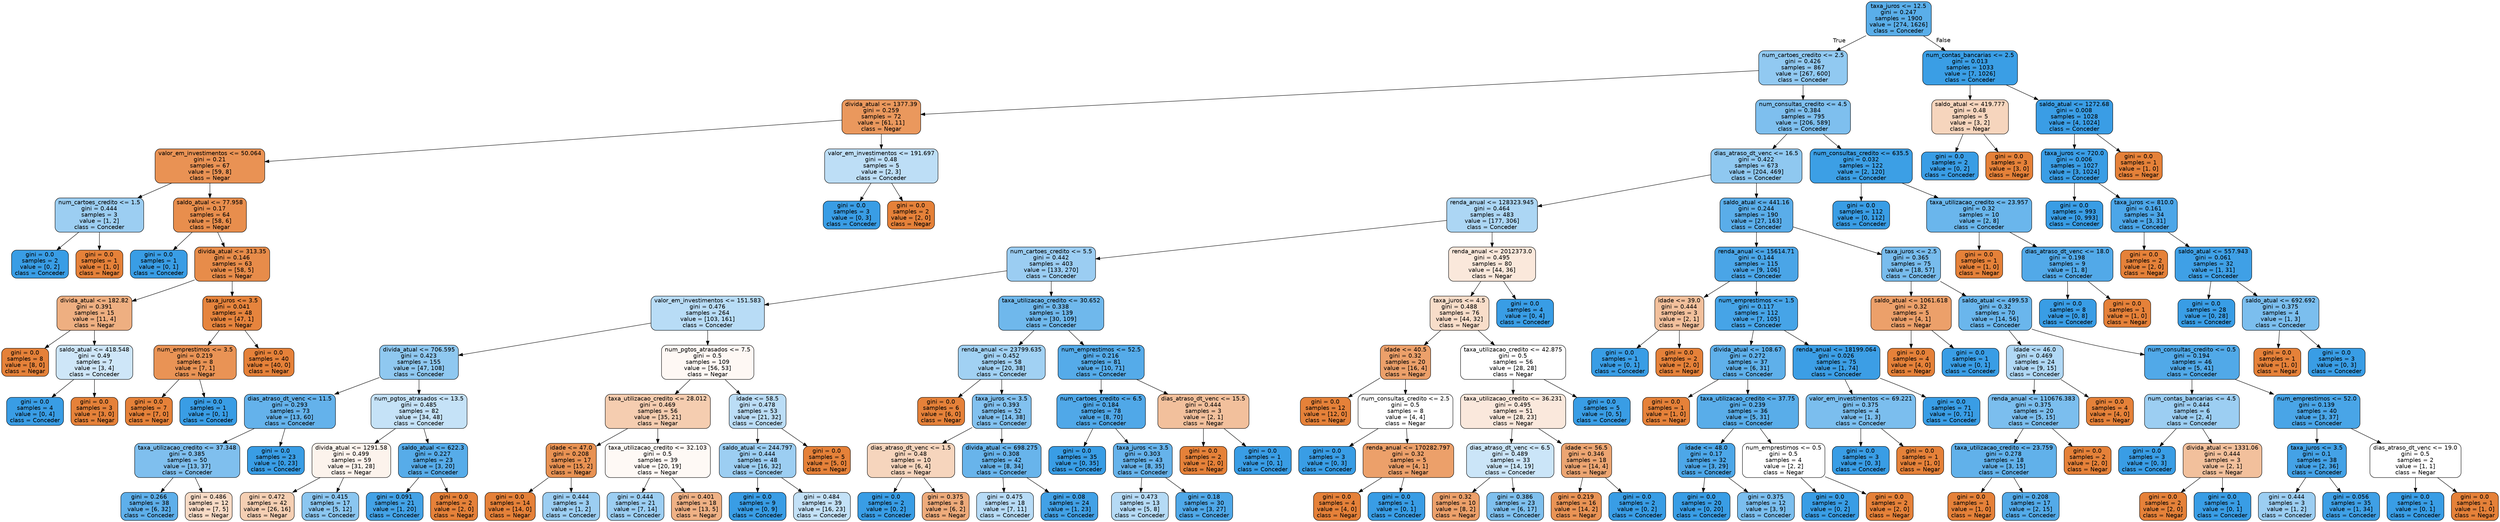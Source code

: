 digraph Tree {
node [shape=box, style="filled, rounded", color="black", fontname=helvetica] ;
edge [fontname=helvetica] ;
0 [label="taxa_juros <= 12.5\ngini = 0.247\nsamples = 1900\nvalue = [274, 1626]\nclass = Conceder", fillcolor="#5aaee9"] ;
1 [label="num_cartoes_credito <= 2.5\ngini = 0.426\nsamples = 867\nvalue = [267, 600]\nclass = Conceder", fillcolor="#91c9f1"] ;
0 -> 1 [labeldistance=2.5, labelangle=45, headlabel="True"] ;
2 [label="divida_atual <= 1377.39\ngini = 0.259\nsamples = 72\nvalue = [61, 11]\nclass = Negar", fillcolor="#ea985d"] ;
1 -> 2 ;
3 [label="valor_em_investimentos <= 50.064\ngini = 0.21\nsamples = 67\nvalue = [59, 8]\nclass = Negar", fillcolor="#e99254"] ;
2 -> 3 ;
4 [label="num_cartoes_credito <= 1.5\ngini = 0.444\nsamples = 3\nvalue = [1, 2]\nclass = Conceder", fillcolor="#9ccef2"] ;
3 -> 4 ;
5 [label="gini = 0.0\nsamples = 2\nvalue = [0, 2]\nclass = Conceder", fillcolor="#399de5"] ;
4 -> 5 ;
6 [label="gini = 0.0\nsamples = 1\nvalue = [1, 0]\nclass = Negar", fillcolor="#e58139"] ;
4 -> 6 ;
7 [label="saldo_atual <= 77.958\ngini = 0.17\nsamples = 64\nvalue = [58, 6]\nclass = Negar", fillcolor="#e88e4d"] ;
3 -> 7 ;
8 [label="gini = 0.0\nsamples = 1\nvalue = [0, 1]\nclass = Conceder", fillcolor="#399de5"] ;
7 -> 8 ;
9 [label="divida_atual <= 313.35\ngini = 0.146\nsamples = 63\nvalue = [58, 5]\nclass = Negar", fillcolor="#e78c4a"] ;
7 -> 9 ;
10 [label="divida_atual <= 182.82\ngini = 0.391\nsamples = 15\nvalue = [11, 4]\nclass = Negar", fillcolor="#eeaf81"] ;
9 -> 10 ;
11 [label="gini = 0.0\nsamples = 8\nvalue = [8, 0]\nclass = Negar", fillcolor="#e58139"] ;
10 -> 11 ;
12 [label="saldo_atual <= 418.548\ngini = 0.49\nsamples = 7\nvalue = [3, 4]\nclass = Conceder", fillcolor="#cee6f8"] ;
10 -> 12 ;
13 [label="gini = 0.0\nsamples = 4\nvalue = [0, 4]\nclass = Conceder", fillcolor="#399de5"] ;
12 -> 13 ;
14 [label="gini = 0.0\nsamples = 3\nvalue = [3, 0]\nclass = Negar", fillcolor="#e58139"] ;
12 -> 14 ;
15 [label="taxa_juros <= 3.5\ngini = 0.041\nsamples = 48\nvalue = [47, 1]\nclass = Negar", fillcolor="#e6843d"] ;
9 -> 15 ;
16 [label="num_emprestimos <= 3.5\ngini = 0.219\nsamples = 8\nvalue = [7, 1]\nclass = Negar", fillcolor="#e99355"] ;
15 -> 16 ;
17 [label="gini = 0.0\nsamples = 7\nvalue = [7, 0]\nclass = Negar", fillcolor="#e58139"] ;
16 -> 17 ;
18 [label="gini = 0.0\nsamples = 1\nvalue = [0, 1]\nclass = Conceder", fillcolor="#399de5"] ;
16 -> 18 ;
19 [label="gini = 0.0\nsamples = 40\nvalue = [40, 0]\nclass = Negar", fillcolor="#e58139"] ;
15 -> 19 ;
20 [label="valor_em_investimentos <= 191.697\ngini = 0.48\nsamples = 5\nvalue = [2, 3]\nclass = Conceder", fillcolor="#bddef6"] ;
2 -> 20 ;
21 [label="gini = 0.0\nsamples = 3\nvalue = [0, 3]\nclass = Conceder", fillcolor="#399de5"] ;
20 -> 21 ;
22 [label="gini = 0.0\nsamples = 2\nvalue = [2, 0]\nclass = Negar", fillcolor="#e58139"] ;
20 -> 22 ;
23 [label="num_consultas_credito <= 4.5\ngini = 0.384\nsamples = 795\nvalue = [206, 589]\nclass = Conceder", fillcolor="#7ebfee"] ;
1 -> 23 ;
24 [label="dias_atraso_dt_venc <= 16.5\ngini = 0.422\nsamples = 673\nvalue = [204, 469]\nclass = Conceder", fillcolor="#8fc8f0"] ;
23 -> 24 ;
25 [label="renda_anual <= 128323.945\ngini = 0.464\nsamples = 483\nvalue = [177, 306]\nclass = Conceder", fillcolor="#acd6f4"] ;
24 -> 25 ;
26 [label="num_cartoes_credito <= 5.5\ngini = 0.442\nsamples = 403\nvalue = [133, 270]\nclass = Conceder", fillcolor="#9bcdf2"] ;
25 -> 26 ;
27 [label="valor_em_investimentos <= 151.583\ngini = 0.476\nsamples = 264\nvalue = [103, 161]\nclass = Conceder", fillcolor="#b8dcf6"] ;
26 -> 27 ;
28 [label="divida_atual <= 706.595\ngini = 0.423\nsamples = 155\nvalue = [47, 108]\nclass = Conceder", fillcolor="#8fc8f0"] ;
27 -> 28 ;
29 [label="dias_atraso_dt_venc <= 11.5\ngini = 0.293\nsamples = 73\nvalue = [13, 60]\nclass = Conceder", fillcolor="#64b2eb"] ;
28 -> 29 ;
30 [label="taxa_utilizacao_credito <= 37.348\ngini = 0.385\nsamples = 50\nvalue = [13, 37]\nclass = Conceder", fillcolor="#7fbfee"] ;
29 -> 30 ;
31 [label="gini = 0.266\nsamples = 38\nvalue = [6, 32]\nclass = Conceder", fillcolor="#5eafea"] ;
30 -> 31 ;
32 [label="gini = 0.486\nsamples = 12\nvalue = [7, 5]\nclass = Negar", fillcolor="#f8dbc6"] ;
30 -> 32 ;
33 [label="gini = 0.0\nsamples = 23\nvalue = [0, 23]\nclass = Conceder", fillcolor="#399de5"] ;
29 -> 33 ;
34 [label="num_pgtos_atrasados <= 13.5\ngini = 0.485\nsamples = 82\nvalue = [34, 48]\nclass = Conceder", fillcolor="#c5e2f7"] ;
28 -> 34 ;
35 [label="divida_atual <= 1291.58\ngini = 0.499\nsamples = 59\nvalue = [31, 28]\nclass = Negar", fillcolor="#fcf3ec"] ;
34 -> 35 ;
36 [label="gini = 0.472\nsamples = 42\nvalue = [26, 16]\nclass = Negar", fillcolor="#f5cfb3"] ;
35 -> 36 ;
37 [label="gini = 0.415\nsamples = 17\nvalue = [5, 12]\nclass = Conceder", fillcolor="#8bc6f0"] ;
35 -> 37 ;
38 [label="saldo_atual <= 622.3\ngini = 0.227\nsamples = 23\nvalue = [3, 20]\nclass = Conceder", fillcolor="#57ace9"] ;
34 -> 38 ;
39 [label="gini = 0.091\nsamples = 21\nvalue = [1, 20]\nclass = Conceder", fillcolor="#43a2e6"] ;
38 -> 39 ;
40 [label="gini = 0.0\nsamples = 2\nvalue = [2, 0]\nclass = Negar", fillcolor="#e58139"] ;
38 -> 40 ;
41 [label="num_pgtos_atrasados <= 7.5\ngini = 0.5\nsamples = 109\nvalue = [56, 53]\nclass = Negar", fillcolor="#fef8f4"] ;
27 -> 41 ;
42 [label="taxa_utilizacao_credito <= 28.012\ngini = 0.469\nsamples = 56\nvalue = [35, 21]\nclass = Negar", fillcolor="#f5cdb0"] ;
41 -> 42 ;
43 [label="idade <= 47.0\ngini = 0.208\nsamples = 17\nvalue = [15, 2]\nclass = Negar", fillcolor="#e89253"] ;
42 -> 43 ;
44 [label="gini = 0.0\nsamples = 14\nvalue = [14, 0]\nclass = Negar", fillcolor="#e58139"] ;
43 -> 44 ;
45 [label="gini = 0.444\nsamples = 3\nvalue = [1, 2]\nclass = Conceder", fillcolor="#9ccef2"] ;
43 -> 45 ;
46 [label="taxa_utilizacao_credito <= 32.103\ngini = 0.5\nsamples = 39\nvalue = [20, 19]\nclass = Negar", fillcolor="#fef9f5"] ;
42 -> 46 ;
47 [label="gini = 0.444\nsamples = 21\nvalue = [7, 14]\nclass = Conceder", fillcolor="#9ccef2"] ;
46 -> 47 ;
48 [label="gini = 0.401\nsamples = 18\nvalue = [13, 5]\nclass = Negar", fillcolor="#efb185"] ;
46 -> 48 ;
49 [label="idade <= 58.5\ngini = 0.478\nsamples = 53\nvalue = [21, 32]\nclass = Conceder", fillcolor="#bbddf6"] ;
41 -> 49 ;
50 [label="saldo_atual <= 244.797\ngini = 0.444\nsamples = 48\nvalue = [16, 32]\nclass = Conceder", fillcolor="#9ccef2"] ;
49 -> 50 ;
51 [label="gini = 0.0\nsamples = 9\nvalue = [0, 9]\nclass = Conceder", fillcolor="#399de5"] ;
50 -> 51 ;
52 [label="gini = 0.484\nsamples = 39\nvalue = [16, 23]\nclass = Conceder", fillcolor="#c3e1f7"] ;
50 -> 52 ;
53 [label="gini = 0.0\nsamples = 5\nvalue = [5, 0]\nclass = Negar", fillcolor="#e58139"] ;
49 -> 53 ;
54 [label="taxa_utilizacao_credito <= 30.652\ngini = 0.338\nsamples = 139\nvalue = [30, 109]\nclass = Conceder", fillcolor="#6fb8ec"] ;
26 -> 54 ;
55 [label="renda_anual <= 23799.635\ngini = 0.452\nsamples = 58\nvalue = [20, 38]\nclass = Conceder", fillcolor="#a1d1f3"] ;
54 -> 55 ;
56 [label="gini = 0.0\nsamples = 6\nvalue = [6, 0]\nclass = Negar", fillcolor="#e58139"] ;
55 -> 56 ;
57 [label="taxa_juros <= 3.5\ngini = 0.393\nsamples = 52\nvalue = [14, 38]\nclass = Conceder", fillcolor="#82c1ef"] ;
55 -> 57 ;
58 [label="dias_atraso_dt_venc <= 1.5\ngini = 0.48\nsamples = 10\nvalue = [6, 4]\nclass = Negar", fillcolor="#f6d5bd"] ;
57 -> 58 ;
59 [label="gini = 0.0\nsamples = 2\nvalue = [0, 2]\nclass = Conceder", fillcolor="#399de5"] ;
58 -> 59 ;
60 [label="gini = 0.375\nsamples = 8\nvalue = [6, 2]\nclass = Negar", fillcolor="#eeab7b"] ;
58 -> 60 ;
61 [label="divida_atual <= 698.275\ngini = 0.308\nsamples = 42\nvalue = [8, 34]\nclass = Conceder", fillcolor="#68b4eb"] ;
57 -> 61 ;
62 [label="gini = 0.475\nsamples = 18\nvalue = [7, 11]\nclass = Conceder", fillcolor="#b7dbf6"] ;
61 -> 62 ;
63 [label="gini = 0.08\nsamples = 24\nvalue = [1, 23]\nclass = Conceder", fillcolor="#42a1e6"] ;
61 -> 63 ;
64 [label="num_emprestimos <= 52.5\ngini = 0.216\nsamples = 81\nvalue = [10, 71]\nclass = Conceder", fillcolor="#55abe9"] ;
54 -> 64 ;
65 [label="num_cartoes_credito <= 6.5\ngini = 0.184\nsamples = 78\nvalue = [8, 70]\nclass = Conceder", fillcolor="#50a8e8"] ;
64 -> 65 ;
66 [label="gini = 0.0\nsamples = 35\nvalue = [0, 35]\nclass = Conceder", fillcolor="#399de5"] ;
65 -> 66 ;
67 [label="taxa_juros <= 3.5\ngini = 0.303\nsamples = 43\nvalue = [8, 35]\nclass = Conceder", fillcolor="#66b3eb"] ;
65 -> 67 ;
68 [label="gini = 0.473\nsamples = 13\nvalue = [5, 8]\nclass = Conceder", fillcolor="#b5daf5"] ;
67 -> 68 ;
69 [label="gini = 0.18\nsamples = 30\nvalue = [3, 27]\nclass = Conceder", fillcolor="#4fa8e8"] ;
67 -> 69 ;
70 [label="dias_atraso_dt_venc <= 15.5\ngini = 0.444\nsamples = 3\nvalue = [2, 1]\nclass = Negar", fillcolor="#f2c09c"] ;
64 -> 70 ;
71 [label="gini = 0.0\nsamples = 2\nvalue = [2, 0]\nclass = Negar", fillcolor="#e58139"] ;
70 -> 71 ;
72 [label="gini = 0.0\nsamples = 1\nvalue = [0, 1]\nclass = Conceder", fillcolor="#399de5"] ;
70 -> 72 ;
73 [label="renda_anual <= 2012373.0\ngini = 0.495\nsamples = 80\nvalue = [44, 36]\nclass = Negar", fillcolor="#fae8db"] ;
25 -> 73 ;
74 [label="taxa_juros <= 4.5\ngini = 0.488\nsamples = 76\nvalue = [44, 32]\nclass = Negar", fillcolor="#f8ddc9"] ;
73 -> 74 ;
75 [label="idade <= 40.5\ngini = 0.32\nsamples = 20\nvalue = [16, 4]\nclass = Negar", fillcolor="#eca06a"] ;
74 -> 75 ;
76 [label="gini = 0.0\nsamples = 12\nvalue = [12, 0]\nclass = Negar", fillcolor="#e58139"] ;
75 -> 76 ;
77 [label="num_consultas_credito <= 2.5\ngini = 0.5\nsamples = 8\nvalue = [4, 4]\nclass = Negar", fillcolor="#ffffff"] ;
75 -> 77 ;
78 [label="gini = 0.0\nsamples = 3\nvalue = [0, 3]\nclass = Conceder", fillcolor="#399de5"] ;
77 -> 78 ;
79 [label="renda_anual <= 170282.797\ngini = 0.32\nsamples = 5\nvalue = [4, 1]\nclass = Negar", fillcolor="#eca06a"] ;
77 -> 79 ;
80 [label="gini = 0.0\nsamples = 4\nvalue = [4, 0]\nclass = Negar", fillcolor="#e58139"] ;
79 -> 80 ;
81 [label="gini = 0.0\nsamples = 1\nvalue = [0, 1]\nclass = Conceder", fillcolor="#399de5"] ;
79 -> 81 ;
82 [label="taxa_utilizacao_credito <= 42.875\ngini = 0.5\nsamples = 56\nvalue = [28, 28]\nclass = Negar", fillcolor="#ffffff"] ;
74 -> 82 ;
83 [label="taxa_utilizacao_credito <= 36.231\ngini = 0.495\nsamples = 51\nvalue = [28, 23]\nclass = Negar", fillcolor="#fae8dc"] ;
82 -> 83 ;
84 [label="dias_atraso_dt_venc <= 6.5\ngini = 0.489\nsamples = 33\nvalue = [14, 19]\nclass = Conceder", fillcolor="#cbe5f8"] ;
83 -> 84 ;
85 [label="gini = 0.32\nsamples = 10\nvalue = [8, 2]\nclass = Negar", fillcolor="#eca06a"] ;
84 -> 85 ;
86 [label="gini = 0.386\nsamples = 23\nvalue = [6, 17]\nclass = Conceder", fillcolor="#7fc0ee"] ;
84 -> 86 ;
87 [label="idade <= 56.5\ngini = 0.346\nsamples = 18\nvalue = [14, 4]\nclass = Negar", fillcolor="#eca572"] ;
83 -> 87 ;
88 [label="gini = 0.219\nsamples = 16\nvalue = [14, 2]\nclass = Negar", fillcolor="#e99355"] ;
87 -> 88 ;
89 [label="gini = 0.0\nsamples = 2\nvalue = [0, 2]\nclass = Conceder", fillcolor="#399de5"] ;
87 -> 89 ;
90 [label="gini = 0.0\nsamples = 5\nvalue = [0, 5]\nclass = Conceder", fillcolor="#399de5"] ;
82 -> 90 ;
91 [label="gini = 0.0\nsamples = 4\nvalue = [0, 4]\nclass = Conceder", fillcolor="#399de5"] ;
73 -> 91 ;
92 [label="saldo_atual <= 441.16\ngini = 0.244\nsamples = 190\nvalue = [27, 163]\nclass = Conceder", fillcolor="#5aade9"] ;
24 -> 92 ;
93 [label="renda_anual <= 15614.71\ngini = 0.144\nsamples = 115\nvalue = [9, 106]\nclass = Conceder", fillcolor="#4aa5e7"] ;
92 -> 93 ;
94 [label="idade <= 39.0\ngini = 0.444\nsamples = 3\nvalue = [2, 1]\nclass = Negar", fillcolor="#f2c09c"] ;
93 -> 94 ;
95 [label="gini = 0.0\nsamples = 1\nvalue = [0, 1]\nclass = Conceder", fillcolor="#399de5"] ;
94 -> 95 ;
96 [label="gini = 0.0\nsamples = 2\nvalue = [2, 0]\nclass = Negar", fillcolor="#e58139"] ;
94 -> 96 ;
97 [label="num_emprestimos <= 1.5\ngini = 0.117\nsamples = 112\nvalue = [7, 105]\nclass = Conceder", fillcolor="#46a4e7"] ;
93 -> 97 ;
98 [label="divida_atual <= 108.67\ngini = 0.272\nsamples = 37\nvalue = [6, 31]\nclass = Conceder", fillcolor="#5fb0ea"] ;
97 -> 98 ;
99 [label="gini = 0.0\nsamples = 1\nvalue = [1, 0]\nclass = Negar", fillcolor="#e58139"] ;
98 -> 99 ;
100 [label="taxa_utilizacao_credito <= 37.75\ngini = 0.239\nsamples = 36\nvalue = [5, 31]\nclass = Conceder", fillcolor="#59ade9"] ;
98 -> 100 ;
101 [label="idade <= 48.0\ngini = 0.17\nsamples = 32\nvalue = [3, 29]\nclass = Conceder", fillcolor="#4da7e8"] ;
100 -> 101 ;
102 [label="gini = 0.0\nsamples = 20\nvalue = [0, 20]\nclass = Conceder", fillcolor="#399de5"] ;
101 -> 102 ;
103 [label="gini = 0.375\nsamples = 12\nvalue = [3, 9]\nclass = Conceder", fillcolor="#7bbeee"] ;
101 -> 103 ;
104 [label="num_emprestimos <= 0.5\ngini = 0.5\nsamples = 4\nvalue = [2, 2]\nclass = Negar", fillcolor="#ffffff"] ;
100 -> 104 ;
105 [label="gini = 0.0\nsamples = 2\nvalue = [0, 2]\nclass = Conceder", fillcolor="#399de5"] ;
104 -> 105 ;
106 [label="gini = 0.0\nsamples = 2\nvalue = [2, 0]\nclass = Negar", fillcolor="#e58139"] ;
104 -> 106 ;
107 [label="renda_anual <= 18199.064\ngini = 0.026\nsamples = 75\nvalue = [1, 74]\nclass = Conceder", fillcolor="#3c9ee5"] ;
97 -> 107 ;
108 [label="valor_em_investimentos <= 69.221\ngini = 0.375\nsamples = 4\nvalue = [1, 3]\nclass = Conceder", fillcolor="#7bbeee"] ;
107 -> 108 ;
109 [label="gini = 0.0\nsamples = 3\nvalue = [0, 3]\nclass = Conceder", fillcolor="#399de5"] ;
108 -> 109 ;
110 [label="gini = 0.0\nsamples = 1\nvalue = [1, 0]\nclass = Negar", fillcolor="#e58139"] ;
108 -> 110 ;
111 [label="gini = 0.0\nsamples = 71\nvalue = [0, 71]\nclass = Conceder", fillcolor="#399de5"] ;
107 -> 111 ;
112 [label="taxa_juros <= 2.5\ngini = 0.365\nsamples = 75\nvalue = [18, 57]\nclass = Conceder", fillcolor="#78bced"] ;
92 -> 112 ;
113 [label="saldo_atual <= 1061.618\ngini = 0.32\nsamples = 5\nvalue = [4, 1]\nclass = Negar", fillcolor="#eca06a"] ;
112 -> 113 ;
114 [label="gini = 0.0\nsamples = 4\nvalue = [4, 0]\nclass = Negar", fillcolor="#e58139"] ;
113 -> 114 ;
115 [label="gini = 0.0\nsamples = 1\nvalue = [0, 1]\nclass = Conceder", fillcolor="#399de5"] ;
113 -> 115 ;
116 [label="saldo_atual <= 499.53\ngini = 0.32\nsamples = 70\nvalue = [14, 56]\nclass = Conceder", fillcolor="#6ab6ec"] ;
112 -> 116 ;
117 [label="idade <= 46.0\ngini = 0.469\nsamples = 24\nvalue = [9, 15]\nclass = Conceder", fillcolor="#b0d8f5"] ;
116 -> 117 ;
118 [label="renda_anual <= 110676.383\ngini = 0.375\nsamples = 20\nvalue = [5, 15]\nclass = Conceder", fillcolor="#7bbeee"] ;
117 -> 118 ;
119 [label="taxa_utilizacao_credito <= 23.759\ngini = 0.278\nsamples = 18\nvalue = [3, 15]\nclass = Conceder", fillcolor="#61b1ea"] ;
118 -> 119 ;
120 [label="gini = 0.0\nsamples = 1\nvalue = [1, 0]\nclass = Negar", fillcolor="#e58139"] ;
119 -> 120 ;
121 [label="gini = 0.208\nsamples = 17\nvalue = [2, 15]\nclass = Conceder", fillcolor="#53aae8"] ;
119 -> 121 ;
122 [label="gini = 0.0\nsamples = 2\nvalue = [2, 0]\nclass = Negar", fillcolor="#e58139"] ;
118 -> 122 ;
123 [label="gini = 0.0\nsamples = 4\nvalue = [4, 0]\nclass = Negar", fillcolor="#e58139"] ;
117 -> 123 ;
124 [label="num_consultas_credito <= 0.5\ngini = 0.194\nsamples = 46\nvalue = [5, 41]\nclass = Conceder", fillcolor="#51a9e8"] ;
116 -> 124 ;
125 [label="num_contas_bancarias <= 4.5\ngini = 0.444\nsamples = 6\nvalue = [2, 4]\nclass = Conceder", fillcolor="#9ccef2"] ;
124 -> 125 ;
126 [label="gini = 0.0\nsamples = 3\nvalue = [0, 3]\nclass = Conceder", fillcolor="#399de5"] ;
125 -> 126 ;
127 [label="divida_atual <= 1331.06\ngini = 0.444\nsamples = 3\nvalue = [2, 1]\nclass = Negar", fillcolor="#f2c09c"] ;
125 -> 127 ;
128 [label="gini = 0.0\nsamples = 2\nvalue = [2, 0]\nclass = Negar", fillcolor="#e58139"] ;
127 -> 128 ;
129 [label="gini = 0.0\nsamples = 1\nvalue = [0, 1]\nclass = Conceder", fillcolor="#399de5"] ;
127 -> 129 ;
130 [label="num_emprestimos <= 52.0\ngini = 0.139\nsamples = 40\nvalue = [3, 37]\nclass = Conceder", fillcolor="#49a5e7"] ;
124 -> 130 ;
131 [label="taxa_juros <= 3.5\ngini = 0.1\nsamples = 38\nvalue = [2, 36]\nclass = Conceder", fillcolor="#44a2e6"] ;
130 -> 131 ;
132 [label="gini = 0.444\nsamples = 3\nvalue = [1, 2]\nclass = Conceder", fillcolor="#9ccef2"] ;
131 -> 132 ;
133 [label="gini = 0.056\nsamples = 35\nvalue = [1, 34]\nclass = Conceder", fillcolor="#3fa0e6"] ;
131 -> 133 ;
134 [label="dias_atraso_dt_venc <= 19.0\ngini = 0.5\nsamples = 2\nvalue = [1, 1]\nclass = Negar", fillcolor="#ffffff"] ;
130 -> 134 ;
135 [label="gini = 0.0\nsamples = 1\nvalue = [0, 1]\nclass = Conceder", fillcolor="#399de5"] ;
134 -> 135 ;
136 [label="gini = 0.0\nsamples = 1\nvalue = [1, 0]\nclass = Negar", fillcolor="#e58139"] ;
134 -> 136 ;
137 [label="num_consultas_credito <= 635.5\ngini = 0.032\nsamples = 122\nvalue = [2, 120]\nclass = Conceder", fillcolor="#3c9fe5"] ;
23 -> 137 ;
138 [label="gini = 0.0\nsamples = 112\nvalue = [0, 112]\nclass = Conceder", fillcolor="#399de5"] ;
137 -> 138 ;
139 [label="taxa_utilizacao_credito <= 23.957\ngini = 0.32\nsamples = 10\nvalue = [2, 8]\nclass = Conceder", fillcolor="#6ab6ec"] ;
137 -> 139 ;
140 [label="gini = 0.0\nsamples = 1\nvalue = [1, 0]\nclass = Negar", fillcolor="#e58139"] ;
139 -> 140 ;
141 [label="dias_atraso_dt_venc <= 18.0\ngini = 0.198\nsamples = 9\nvalue = [1, 8]\nclass = Conceder", fillcolor="#52a9e8"] ;
139 -> 141 ;
142 [label="gini = 0.0\nsamples = 8\nvalue = [0, 8]\nclass = Conceder", fillcolor="#399de5"] ;
141 -> 142 ;
143 [label="gini = 0.0\nsamples = 1\nvalue = [1, 0]\nclass = Negar", fillcolor="#e58139"] ;
141 -> 143 ;
144 [label="num_contas_bancarias <= 2.5\ngini = 0.013\nsamples = 1033\nvalue = [7, 1026]\nclass = Conceder", fillcolor="#3a9ee5"] ;
0 -> 144 [labeldistance=2.5, labelangle=-45, headlabel="False"] ;
145 [label="saldo_atual <= 419.777\ngini = 0.48\nsamples = 5\nvalue = [3, 2]\nclass = Negar", fillcolor="#f6d5bd"] ;
144 -> 145 ;
146 [label="gini = 0.0\nsamples = 2\nvalue = [0, 2]\nclass = Conceder", fillcolor="#399de5"] ;
145 -> 146 ;
147 [label="gini = 0.0\nsamples = 3\nvalue = [3, 0]\nclass = Negar", fillcolor="#e58139"] ;
145 -> 147 ;
148 [label="saldo_atual <= 1272.68\ngini = 0.008\nsamples = 1028\nvalue = [4, 1024]\nclass = Conceder", fillcolor="#3a9de5"] ;
144 -> 148 ;
149 [label="taxa_juros <= 720.0\ngini = 0.006\nsamples = 1027\nvalue = [3, 1024]\nclass = Conceder", fillcolor="#3a9de5"] ;
148 -> 149 ;
150 [label="gini = 0.0\nsamples = 993\nvalue = [0, 993]\nclass = Conceder", fillcolor="#399de5"] ;
149 -> 150 ;
151 [label="taxa_juros <= 810.0\ngini = 0.161\nsamples = 34\nvalue = [3, 31]\nclass = Conceder", fillcolor="#4ca6e8"] ;
149 -> 151 ;
152 [label="gini = 0.0\nsamples = 2\nvalue = [2, 0]\nclass = Negar", fillcolor="#e58139"] ;
151 -> 152 ;
153 [label="saldo_atual <= 557.943\ngini = 0.061\nsamples = 32\nvalue = [1, 31]\nclass = Conceder", fillcolor="#3fa0e6"] ;
151 -> 153 ;
154 [label="gini = 0.0\nsamples = 28\nvalue = [0, 28]\nclass = Conceder", fillcolor="#399de5"] ;
153 -> 154 ;
155 [label="saldo_atual <= 692.692\ngini = 0.375\nsamples = 4\nvalue = [1, 3]\nclass = Conceder", fillcolor="#7bbeee"] ;
153 -> 155 ;
156 [label="gini = 0.0\nsamples = 1\nvalue = [1, 0]\nclass = Negar", fillcolor="#e58139"] ;
155 -> 156 ;
157 [label="gini = 0.0\nsamples = 3\nvalue = [0, 3]\nclass = Conceder", fillcolor="#399de5"] ;
155 -> 157 ;
158 [label="gini = 0.0\nsamples = 1\nvalue = [1, 0]\nclass = Negar", fillcolor="#e58139"] ;
148 -> 158 ;
}